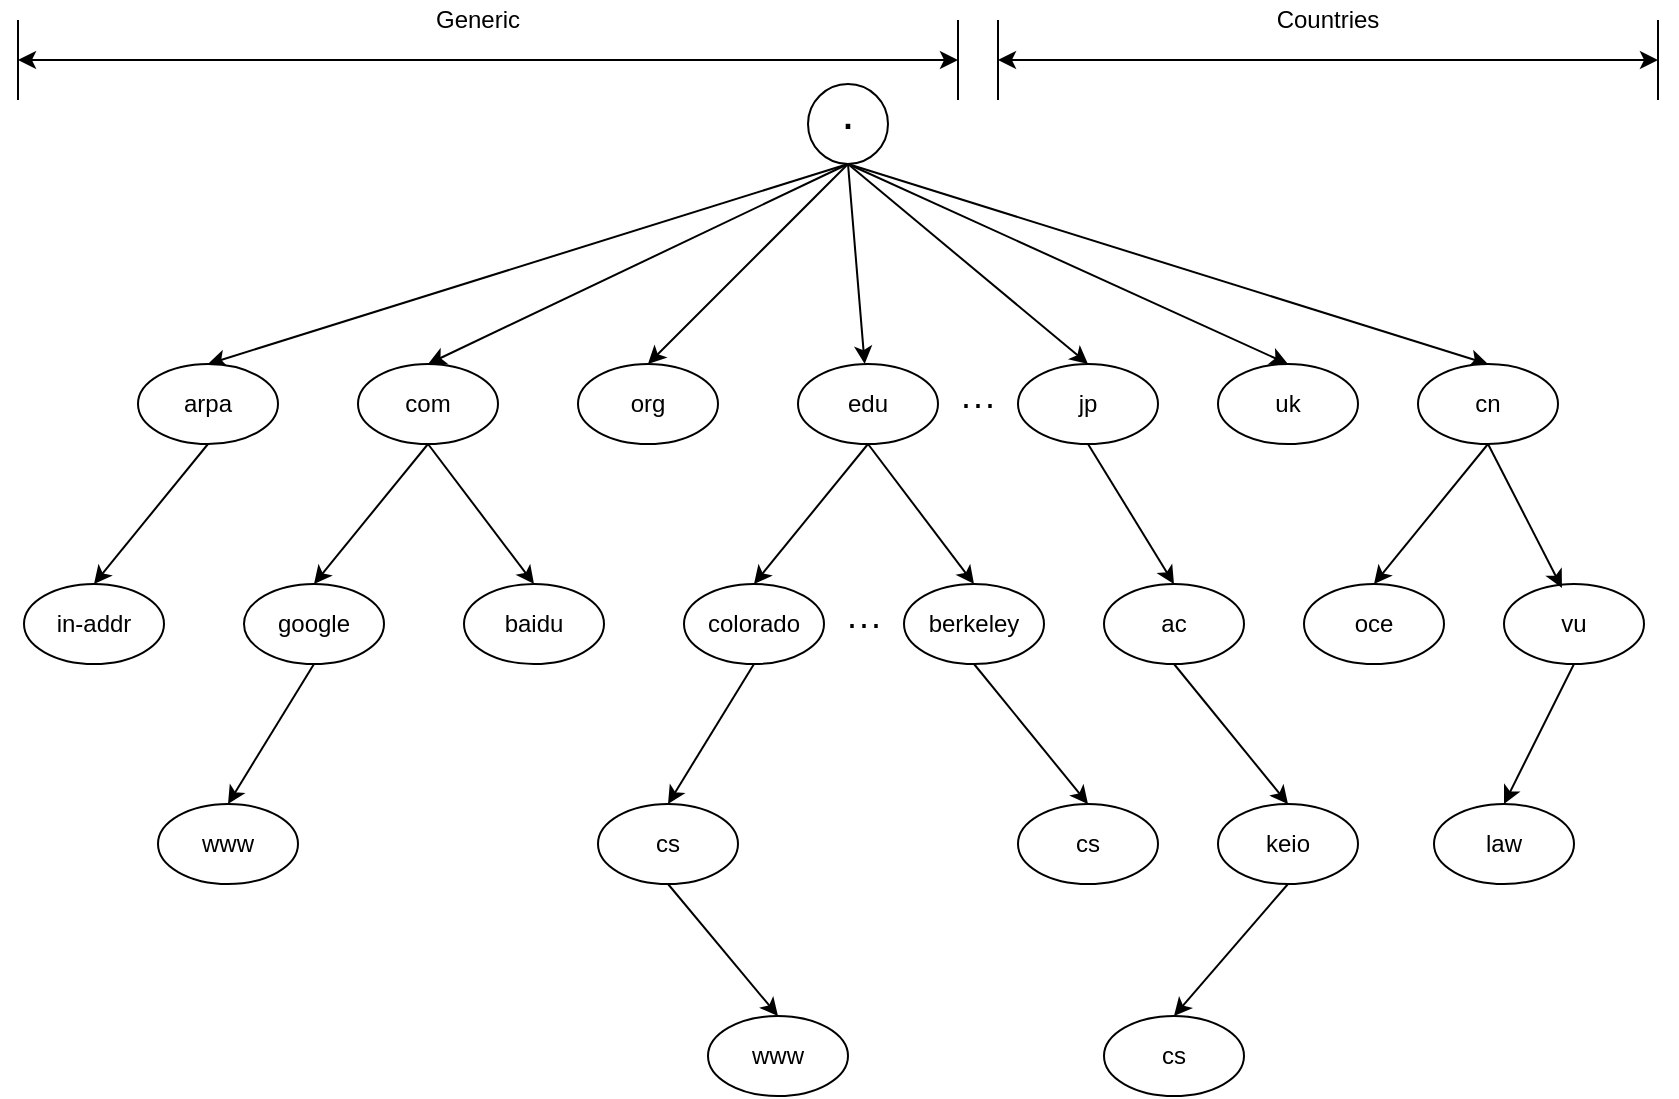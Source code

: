 <mxfile version="12.2.7" type="github" pages="1">
  <diagram id="BxgooeZpoNukLk-hIhqe" name="Page-1">
    <mxGraphModel dx="1929" dy="533" grid="1" gridSize="10" guides="1" tooltips="1" connect="1" arrows="1" fold="1" page="1" pageScale="1" pageWidth="827" pageHeight="1169" math="0" shadow="0">
      <root>
        <mxCell id="0"/>
        <mxCell id="1" parent="0"/>
        <mxCell id="XL52YifBPfw-7LqPCJQG-57" style="edgeStyle=none;rounded=0;orthogonalLoop=1;jettySize=auto;html=1;exitX=0.5;exitY=1;exitDx=0;exitDy=0;entryX=0.5;entryY=0;entryDx=0;entryDy=0;" edge="1" parent="1" target="XL52YifBPfw-7LqPCJQG-2">
          <mxGeometry relative="1" as="geometry">
            <mxPoint x="395" y="90" as="sourcePoint"/>
          </mxGeometry>
        </mxCell>
        <mxCell id="XL52YifBPfw-7LqPCJQG-58" style="edgeStyle=none;rounded=0;orthogonalLoop=1;jettySize=auto;html=1;exitX=0.5;exitY=1;exitDx=0;exitDy=0;entryX=0.5;entryY=0;entryDx=0;entryDy=0;" edge="1" parent="1" target="XL52YifBPfw-7LqPCJQG-3">
          <mxGeometry relative="1" as="geometry">
            <mxPoint x="395" y="90" as="sourcePoint"/>
          </mxGeometry>
        </mxCell>
        <mxCell id="XL52YifBPfw-7LqPCJQG-59" style="edgeStyle=none;rounded=0;orthogonalLoop=1;jettySize=auto;html=1;exitX=0.5;exitY=1;exitDx=0;exitDy=0;entryX=0.5;entryY=0;entryDx=0;entryDy=0;" edge="1" parent="1" target="XL52YifBPfw-7LqPCJQG-4">
          <mxGeometry relative="1" as="geometry">
            <mxPoint x="395" y="90" as="sourcePoint"/>
          </mxGeometry>
        </mxCell>
        <mxCell id="XL52YifBPfw-7LqPCJQG-60" style="edgeStyle=none;rounded=0;orthogonalLoop=1;jettySize=auto;html=1;exitX=0.5;exitY=1;exitDx=0;exitDy=0;" edge="1" parent="1" target="XL52YifBPfw-7LqPCJQG-5">
          <mxGeometry relative="1" as="geometry">
            <mxPoint x="395" y="90" as="sourcePoint"/>
          </mxGeometry>
        </mxCell>
        <mxCell id="XL52YifBPfw-7LqPCJQG-61" style="edgeStyle=none;rounded=0;orthogonalLoop=1;jettySize=auto;html=1;exitX=0.5;exitY=1;exitDx=0;exitDy=0;entryX=0.5;entryY=0;entryDx=0;entryDy=0;" edge="1" parent="1" target="XL52YifBPfw-7LqPCJQG-7">
          <mxGeometry relative="1" as="geometry">
            <mxPoint x="395" y="90" as="sourcePoint"/>
          </mxGeometry>
        </mxCell>
        <mxCell id="XL52YifBPfw-7LqPCJQG-62" style="edgeStyle=none;rounded=0;orthogonalLoop=1;jettySize=auto;html=1;exitX=0.5;exitY=1;exitDx=0;exitDy=0;entryX=0.5;entryY=0;entryDx=0;entryDy=0;" edge="1" parent="1" target="XL52YifBPfw-7LqPCJQG-8">
          <mxGeometry relative="1" as="geometry">
            <mxPoint x="395" y="90" as="sourcePoint"/>
          </mxGeometry>
        </mxCell>
        <mxCell id="XL52YifBPfw-7LqPCJQG-63" style="edgeStyle=none;rounded=0;orthogonalLoop=1;jettySize=auto;html=1;exitX=0.5;exitY=1;exitDx=0;exitDy=0;entryX=0.5;entryY=0;entryDx=0;entryDy=0;" edge="1" parent="1" target="XL52YifBPfw-7LqPCJQG-9">
          <mxGeometry relative="1" as="geometry">
            <mxPoint x="395" y="90" as="sourcePoint"/>
          </mxGeometry>
        </mxCell>
        <mxCell id="XL52YifBPfw-7LqPCJQG-10" value="" style="group" vertex="1" connectable="0" parent="1">
          <mxGeometry x="40" y="190" width="710" height="40" as="geometry"/>
        </mxCell>
        <mxCell id="XL52YifBPfw-7LqPCJQG-2" value="arpa" style="ellipse;whiteSpace=wrap;html=1;" vertex="1" parent="XL52YifBPfw-7LqPCJQG-10">
          <mxGeometry width="70" height="40" as="geometry"/>
        </mxCell>
        <mxCell id="XL52YifBPfw-7LqPCJQG-3" value="com" style="ellipse;whiteSpace=wrap;html=1;" vertex="1" parent="XL52YifBPfw-7LqPCJQG-10">
          <mxGeometry x="110" width="70" height="40" as="geometry"/>
        </mxCell>
        <mxCell id="XL52YifBPfw-7LqPCJQG-4" value="org" style="ellipse;whiteSpace=wrap;html=1;" vertex="1" parent="XL52YifBPfw-7LqPCJQG-10">
          <mxGeometry x="220" width="70" height="40" as="geometry"/>
        </mxCell>
        <mxCell id="XL52YifBPfw-7LqPCJQG-5" value="edu" style="ellipse;whiteSpace=wrap;html=1;" vertex="1" parent="XL52YifBPfw-7LqPCJQG-10">
          <mxGeometry x="330" width="70" height="40" as="geometry"/>
        </mxCell>
        <mxCell id="XL52YifBPfw-7LqPCJQG-6" value="&lt;font style=&quot;font-size: 18px&quot;&gt;···&lt;/font&gt;" style="text;html=1;strokeColor=none;fillColor=none;align=center;verticalAlign=middle;whiteSpace=wrap;rounded=0;" vertex="1" parent="XL52YifBPfw-7LqPCJQG-10">
          <mxGeometry x="400" y="10" width="40" height="20" as="geometry"/>
        </mxCell>
        <mxCell id="XL52YifBPfw-7LqPCJQG-7" value="jp" style="ellipse;whiteSpace=wrap;html=1;" vertex="1" parent="XL52YifBPfw-7LqPCJQG-10">
          <mxGeometry x="440" width="70" height="40" as="geometry"/>
        </mxCell>
        <mxCell id="XL52YifBPfw-7LqPCJQG-8" value="uk" style="ellipse;whiteSpace=wrap;html=1;" vertex="1" parent="XL52YifBPfw-7LqPCJQG-10">
          <mxGeometry x="540" width="70" height="40" as="geometry"/>
        </mxCell>
        <mxCell id="XL52YifBPfw-7LqPCJQG-9" value="cn" style="ellipse;whiteSpace=wrap;html=1;" vertex="1" parent="XL52YifBPfw-7LqPCJQG-10">
          <mxGeometry x="640" width="70" height="40" as="geometry"/>
        </mxCell>
        <mxCell id="XL52YifBPfw-7LqPCJQG-12" value="in-addr" style="ellipse;whiteSpace=wrap;html=1;" vertex="1" parent="1">
          <mxGeometry x="-17" y="300" width="70" height="40" as="geometry"/>
        </mxCell>
        <mxCell id="XL52YifBPfw-7LqPCJQG-35" style="edgeStyle=none;rounded=0;orthogonalLoop=1;jettySize=auto;html=1;exitX=0.5;exitY=1;exitDx=0;exitDy=0;entryX=0.5;entryY=0;entryDx=0;entryDy=0;" edge="1" parent="1" source="XL52YifBPfw-7LqPCJQG-13" target="XL52YifBPfw-7LqPCJQG-28">
          <mxGeometry relative="1" as="geometry"/>
        </mxCell>
        <mxCell id="XL52YifBPfw-7LqPCJQG-13" value="google" style="ellipse;whiteSpace=wrap;html=1;" vertex="1" parent="1">
          <mxGeometry x="93" y="300" width="70" height="40" as="geometry"/>
        </mxCell>
        <mxCell id="XL52YifBPfw-7LqPCJQG-14" value="baidu" style="ellipse;whiteSpace=wrap;html=1;" vertex="1" parent="1">
          <mxGeometry x="203" y="300" width="70" height="40" as="geometry"/>
        </mxCell>
        <mxCell id="XL52YifBPfw-7LqPCJQG-36" style="edgeStyle=none;rounded=0;orthogonalLoop=1;jettySize=auto;html=1;exitX=0.5;exitY=1;exitDx=0;exitDy=0;entryX=0.5;entryY=0;entryDx=0;entryDy=0;" edge="1" parent="1" source="XL52YifBPfw-7LqPCJQG-15" target="XL52YifBPfw-7LqPCJQG-30">
          <mxGeometry relative="1" as="geometry"/>
        </mxCell>
        <mxCell id="XL52YifBPfw-7LqPCJQG-15" value="colorado" style="ellipse;whiteSpace=wrap;html=1;" vertex="1" parent="1">
          <mxGeometry x="313" y="300" width="70" height="40" as="geometry"/>
        </mxCell>
        <mxCell id="XL52YifBPfw-7LqPCJQG-16" value="&lt;font style=&quot;font-size: 18px&quot;&gt;···&lt;/font&gt;" style="text;html=1;strokeColor=none;fillColor=none;align=center;verticalAlign=middle;whiteSpace=wrap;rounded=0;" vertex="1" parent="1">
          <mxGeometry x="383" y="310" width="40" height="20" as="geometry"/>
        </mxCell>
        <mxCell id="XL52YifBPfw-7LqPCJQG-40" style="edgeStyle=none;rounded=0;orthogonalLoop=1;jettySize=auto;html=1;exitX=0.5;exitY=1;exitDx=0;exitDy=0;entryX=0.5;entryY=0;entryDx=0;entryDy=0;" edge="1" parent="1" source="XL52YifBPfw-7LqPCJQG-17" target="XL52YifBPfw-7LqPCJQG-33">
          <mxGeometry relative="1" as="geometry">
            <mxPoint x="415" y="410" as="targetPoint"/>
          </mxGeometry>
        </mxCell>
        <mxCell id="XL52YifBPfw-7LqPCJQG-17" value="berkeley" style="ellipse;whiteSpace=wrap;html=1;" vertex="1" parent="1">
          <mxGeometry x="423" y="300" width="70" height="40" as="geometry"/>
        </mxCell>
        <mxCell id="XL52YifBPfw-7LqPCJQG-42" style="edgeStyle=none;rounded=0;orthogonalLoop=1;jettySize=auto;html=1;exitX=0.5;exitY=1;exitDx=0;exitDy=0;entryX=0.5;entryY=0;entryDx=0;entryDy=0;" edge="1" parent="1" source="XL52YifBPfw-7LqPCJQG-18" target="XL52YifBPfw-7LqPCJQG-34">
          <mxGeometry relative="1" as="geometry"/>
        </mxCell>
        <mxCell id="XL52YifBPfw-7LqPCJQG-18" value="ac" style="ellipse;whiteSpace=wrap;html=1;" vertex="1" parent="1">
          <mxGeometry x="523" y="300" width="70" height="40" as="geometry"/>
        </mxCell>
        <mxCell id="XL52YifBPfw-7LqPCJQG-19" value="oce" style="ellipse;whiteSpace=wrap;html=1;" vertex="1" parent="1">
          <mxGeometry x="623" y="300" width="70" height="40" as="geometry"/>
        </mxCell>
        <mxCell id="XL52YifBPfw-7LqPCJQG-20" style="rounded=0;orthogonalLoop=1;jettySize=auto;html=1;exitX=0.5;exitY=1;exitDx=0;exitDy=0;entryX=0.5;entryY=0;entryDx=0;entryDy=0;" edge="1" parent="1" source="XL52YifBPfw-7LqPCJQG-2" target="XL52YifBPfw-7LqPCJQG-12">
          <mxGeometry relative="1" as="geometry"/>
        </mxCell>
        <mxCell id="XL52YifBPfw-7LqPCJQG-21" style="edgeStyle=none;rounded=0;orthogonalLoop=1;jettySize=auto;html=1;exitX=0.5;exitY=1;exitDx=0;exitDy=0;entryX=0.5;entryY=0;entryDx=0;entryDy=0;" edge="1" parent="1" source="XL52YifBPfw-7LqPCJQG-3" target="XL52YifBPfw-7LqPCJQG-13">
          <mxGeometry relative="1" as="geometry"/>
        </mxCell>
        <mxCell id="XL52YifBPfw-7LqPCJQG-22" style="edgeStyle=none;rounded=0;orthogonalLoop=1;jettySize=auto;html=1;exitX=0.5;exitY=1;exitDx=0;exitDy=0;entryX=0.5;entryY=0;entryDx=0;entryDy=0;" edge="1" parent="1" source="XL52YifBPfw-7LqPCJQG-3" target="XL52YifBPfw-7LqPCJQG-14">
          <mxGeometry relative="1" as="geometry"/>
        </mxCell>
        <mxCell id="XL52YifBPfw-7LqPCJQG-23" style="edgeStyle=none;rounded=0;orthogonalLoop=1;jettySize=auto;html=1;exitX=0.5;exitY=1;exitDx=0;exitDy=0;entryX=0.5;entryY=0;entryDx=0;entryDy=0;" edge="1" parent="1" source="XL52YifBPfw-7LqPCJQG-5" target="XL52YifBPfw-7LqPCJQG-15">
          <mxGeometry relative="1" as="geometry"/>
        </mxCell>
        <mxCell id="XL52YifBPfw-7LqPCJQG-24" style="edgeStyle=none;rounded=0;orthogonalLoop=1;jettySize=auto;html=1;exitX=0.5;exitY=1;exitDx=0;exitDy=0;entryX=0.5;entryY=0;entryDx=0;entryDy=0;" edge="1" parent="1" source="XL52YifBPfw-7LqPCJQG-5" target="XL52YifBPfw-7LqPCJQG-17">
          <mxGeometry relative="1" as="geometry"/>
        </mxCell>
        <mxCell id="XL52YifBPfw-7LqPCJQG-48" style="edgeStyle=none;rounded=0;orthogonalLoop=1;jettySize=auto;html=1;exitX=0.5;exitY=1;exitDx=0;exitDy=0;entryX=0.5;entryY=0;entryDx=0;entryDy=0;" edge="1" parent="1" source="XL52YifBPfw-7LqPCJQG-25" target="XL52YifBPfw-7LqPCJQG-47">
          <mxGeometry relative="1" as="geometry"/>
        </mxCell>
        <mxCell id="XL52YifBPfw-7LqPCJQG-25" value="vu" style="ellipse;whiteSpace=wrap;html=1;" vertex="1" parent="1">
          <mxGeometry x="723" y="300" width="70" height="40" as="geometry"/>
        </mxCell>
        <mxCell id="XL52YifBPfw-7LqPCJQG-28" value="www" style="ellipse;whiteSpace=wrap;html=1;" vertex="1" parent="1">
          <mxGeometry x="50" y="410" width="70" height="40" as="geometry"/>
        </mxCell>
        <mxCell id="XL52YifBPfw-7LqPCJQG-38" style="edgeStyle=none;rounded=0;orthogonalLoop=1;jettySize=auto;html=1;exitX=0.5;exitY=1;exitDx=0;exitDy=0;entryX=0.5;entryY=0;entryDx=0;entryDy=0;" edge="1" parent="1" source="XL52YifBPfw-7LqPCJQG-30" target="XL52YifBPfw-7LqPCJQG-37">
          <mxGeometry relative="1" as="geometry"/>
        </mxCell>
        <mxCell id="XL52YifBPfw-7LqPCJQG-30" value="cs" style="ellipse;whiteSpace=wrap;html=1;" vertex="1" parent="1">
          <mxGeometry x="270" y="410" width="70" height="40" as="geometry"/>
        </mxCell>
        <mxCell id="XL52YifBPfw-7LqPCJQG-33" value="cs" style="ellipse;whiteSpace=wrap;html=1;" vertex="1" parent="1">
          <mxGeometry x="480" y="410" width="70" height="40" as="geometry"/>
        </mxCell>
        <mxCell id="XL52YifBPfw-7LqPCJQG-44" style="edgeStyle=none;rounded=0;orthogonalLoop=1;jettySize=auto;html=1;exitX=0.5;exitY=1;exitDx=0;exitDy=0;entryX=0.5;entryY=0;entryDx=0;entryDy=0;" edge="1" parent="1" source="XL52YifBPfw-7LqPCJQG-34" target="XL52YifBPfw-7LqPCJQG-43">
          <mxGeometry relative="1" as="geometry"/>
        </mxCell>
        <mxCell id="XL52YifBPfw-7LqPCJQG-34" value="keio" style="ellipse;whiteSpace=wrap;html=1;" vertex="1" parent="1">
          <mxGeometry x="580" y="410" width="70" height="40" as="geometry"/>
        </mxCell>
        <mxCell id="XL52YifBPfw-7LqPCJQG-37" value="www" style="ellipse;whiteSpace=wrap;html=1;" vertex="1" parent="1">
          <mxGeometry x="325" y="516" width="70" height="40" as="geometry"/>
        </mxCell>
        <mxCell id="XL52YifBPfw-7LqPCJQG-41" style="edgeStyle=none;rounded=0;orthogonalLoop=1;jettySize=auto;html=1;exitX=0.5;exitY=1;exitDx=0;exitDy=0;entryX=0.5;entryY=0;entryDx=0;entryDy=0;" edge="1" parent="1" source="XL52YifBPfw-7LqPCJQG-7" target="XL52YifBPfw-7LqPCJQG-18">
          <mxGeometry relative="1" as="geometry"/>
        </mxCell>
        <mxCell id="XL52YifBPfw-7LqPCJQG-43" value="cs" style="ellipse;whiteSpace=wrap;html=1;" vertex="1" parent="1">
          <mxGeometry x="523" y="516" width="70" height="40" as="geometry"/>
        </mxCell>
        <mxCell id="XL52YifBPfw-7LqPCJQG-45" style="edgeStyle=none;rounded=0;orthogonalLoop=1;jettySize=auto;html=1;exitX=0.5;exitY=1;exitDx=0;exitDy=0;entryX=0.5;entryY=0;entryDx=0;entryDy=0;" edge="1" parent="1" source="XL52YifBPfw-7LqPCJQG-9" target="XL52YifBPfw-7LqPCJQG-19">
          <mxGeometry relative="1" as="geometry"/>
        </mxCell>
        <mxCell id="XL52YifBPfw-7LqPCJQG-46" style="edgeStyle=none;rounded=0;orthogonalLoop=1;jettySize=auto;html=1;exitX=0.5;exitY=1;exitDx=0;exitDy=0;entryX=0.414;entryY=0.05;entryDx=0;entryDy=0;entryPerimeter=0;" edge="1" parent="1" source="XL52YifBPfw-7LqPCJQG-9" target="XL52YifBPfw-7LqPCJQG-25">
          <mxGeometry relative="1" as="geometry"/>
        </mxCell>
        <mxCell id="XL52YifBPfw-7LqPCJQG-47" value="law" style="ellipse;whiteSpace=wrap;html=1;" vertex="1" parent="1">
          <mxGeometry x="688" y="410" width="70" height="40" as="geometry"/>
        </mxCell>
        <mxCell id="XL52YifBPfw-7LqPCJQG-49" value="" style="endArrow=none;html=1;" edge="1" parent="1">
          <mxGeometry width="50" height="50" relative="1" as="geometry">
            <mxPoint x="-20" y="58" as="sourcePoint"/>
            <mxPoint x="-20" y="18" as="targetPoint"/>
          </mxGeometry>
        </mxCell>
        <mxCell id="XL52YifBPfw-7LqPCJQG-50" value="" style="endArrow=none;html=1;" edge="1" parent="1">
          <mxGeometry width="50" height="50" relative="1" as="geometry">
            <mxPoint x="800" y="58" as="sourcePoint"/>
            <mxPoint x="800" y="18" as="targetPoint"/>
          </mxGeometry>
        </mxCell>
        <mxCell id="XL52YifBPfw-7LqPCJQG-51" value="" style="endArrow=classic;startArrow=classic;html=1;" edge="1" parent="1">
          <mxGeometry width="50" height="50" relative="1" as="geometry">
            <mxPoint x="-20" y="38" as="sourcePoint"/>
            <mxPoint x="450" y="38" as="targetPoint"/>
          </mxGeometry>
        </mxCell>
        <mxCell id="XL52YifBPfw-7LqPCJQG-52" value="" style="endArrow=none;html=1;" edge="1" parent="1">
          <mxGeometry width="50" height="50" relative="1" as="geometry">
            <mxPoint x="450" y="58" as="sourcePoint"/>
            <mxPoint x="450" y="18" as="targetPoint"/>
          </mxGeometry>
        </mxCell>
        <mxCell id="XL52YifBPfw-7LqPCJQG-53" value="" style="endArrow=none;html=1;" edge="1" parent="1">
          <mxGeometry width="50" height="50" relative="1" as="geometry">
            <mxPoint x="470" y="58" as="sourcePoint"/>
            <mxPoint x="470" y="18" as="targetPoint"/>
          </mxGeometry>
        </mxCell>
        <mxCell id="XL52YifBPfw-7LqPCJQG-54" value="" style="endArrow=classic;startArrow=classic;html=1;" edge="1" parent="1">
          <mxGeometry width="50" height="50" relative="1" as="geometry">
            <mxPoint x="470" y="38" as="sourcePoint"/>
            <mxPoint x="800" y="38" as="targetPoint"/>
          </mxGeometry>
        </mxCell>
        <mxCell id="XL52YifBPfw-7LqPCJQG-55" value="Generic" style="text;html=1;strokeColor=none;fillColor=none;align=center;verticalAlign=middle;whiteSpace=wrap;rounded=0;" vertex="1" parent="1">
          <mxGeometry x="190" y="8" width="40" height="20" as="geometry"/>
        </mxCell>
        <mxCell id="XL52YifBPfw-7LqPCJQG-56" value="Countries" style="text;html=1;strokeColor=none;fillColor=none;align=center;verticalAlign=middle;whiteSpace=wrap;rounded=0;" vertex="1" parent="1">
          <mxGeometry x="615" y="8" width="40" height="20" as="geometry"/>
        </mxCell>
        <mxCell id="XL52YifBPfw-7LqPCJQG-64" value="&lt;font style=&quot;font-size: 24px&quot;&gt;·&lt;/font&gt;" style="ellipse;whiteSpace=wrap;html=1;aspect=fixed;" vertex="1" parent="1">
          <mxGeometry x="375" y="50" width="40" height="40" as="geometry"/>
        </mxCell>
      </root>
    </mxGraphModel>
  </diagram>
</mxfile>
